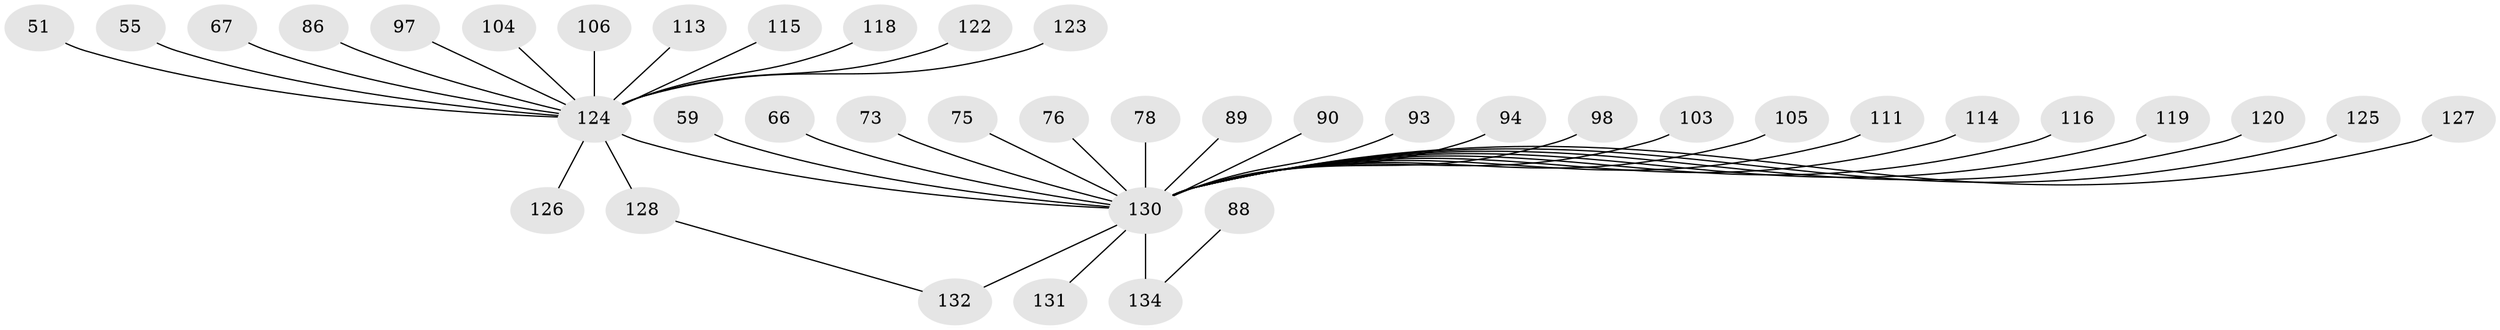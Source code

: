 // original degree distribution, {14: 0.007462686567164179, 30: 0.007462686567164179, 2: 0.23880597014925373, 13: 0.007462686567164179, 3: 0.05223880597014925, 5: 0.05223880597014925, 1: 0.5373134328358209, 8: 0.022388059701492536, 10: 0.007462686567164179, 11: 0.007462686567164179, 4: 0.05970149253731343}
// Generated by graph-tools (version 1.1) at 2025/51/03/04/25 21:51:25]
// undirected, 40 vertices, 40 edges
graph export_dot {
graph [start="1"]
  node [color=gray90,style=filled];
  51 [super="+13"];
  55;
  59;
  66;
  67;
  73 [super="+60"];
  75 [super="+46"];
  76 [super="+21+29+62"];
  78;
  86;
  88;
  89 [super="+40+42"];
  90;
  93;
  94 [super="+68"];
  97;
  98 [super="+23+69"];
  103;
  104 [super="+3"];
  105;
  106 [super="+33"];
  111;
  113 [super="+101"];
  114;
  115;
  116 [super="+83"];
  118;
  119 [super="+87"];
  120 [super="+61+79"];
  122;
  123 [super="+102+117"];
  124 [super="+24+53+1+14+20+49"];
  125;
  126 [super="+91"];
  127;
  128 [super="+77+16+84+100+108"];
  130 [super="+110+17+129+121+109+41+47+57"];
  131;
  132 [super="+63"];
  134 [super="+71+45+133"];
  51 -- 124;
  55 -- 124;
  59 -- 130;
  66 -- 130;
  67 -- 124;
  73 -- 130;
  75 -- 130;
  76 -- 130;
  78 -- 130;
  86 -- 124;
  88 -- 134;
  89 -- 130;
  90 -- 130;
  93 -- 130;
  94 -- 130 [weight=2];
  97 -- 124;
  98 -- 130 [weight=2];
  103 -- 130;
  104 -- 124;
  105 -- 130;
  106 -- 124;
  111 -- 130;
  113 -- 124;
  114 -- 130;
  115 -- 124;
  116 -- 130 [weight=3];
  118 -- 124;
  119 -- 130;
  120 -- 130 [weight=3];
  122 -- 124;
  123 -- 124 [weight=2];
  124 -- 130 [weight=14];
  124 -- 126;
  124 -- 128 [weight=2];
  125 -- 130;
  127 -- 130;
  128 -- 132;
  130 -- 131;
  130 -- 132 [weight=2];
  130 -- 134 [weight=4];
}
